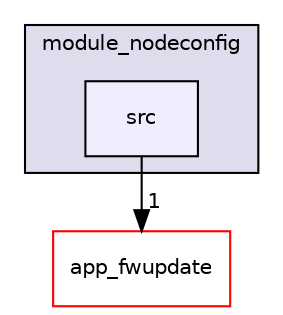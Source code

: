 digraph "module_nodeconfig/src" {
  compound=true
  node [ fontsize="10", fontname="Helvetica"];
  edge [ labelfontsize="10", labelfontname="Helvetica"];
  subgraph clusterdir_5e3bd0868581beb4216a5f0e249602c3 {
    graph [ bgcolor="#ddddee", pencolor="black", label="module_nodeconfig" fontname="Helvetica", fontsize="10", URL="dir_5e3bd0868581beb4216a5f0e249602c3.html"]
  dir_66e383a044820ce3614fac1b6736f29c [shape=box, label="src", style="filled", fillcolor="#eeeeff", pencolor="black", URL="dir_66e383a044820ce3614fac1b6736f29c.html"];
  }
  dir_80ad02bd1604af057bf01085492eb5da [shape=box label="app_fwupdate" fillcolor="white" style="filled" color="red" URL="dir_80ad02bd1604af057bf01085492eb5da.html"];
  dir_66e383a044820ce3614fac1b6736f29c->dir_80ad02bd1604af057bf01085492eb5da [headlabel="1", labeldistance=1.5 headhref="dir_000006_000000.html"];
}
